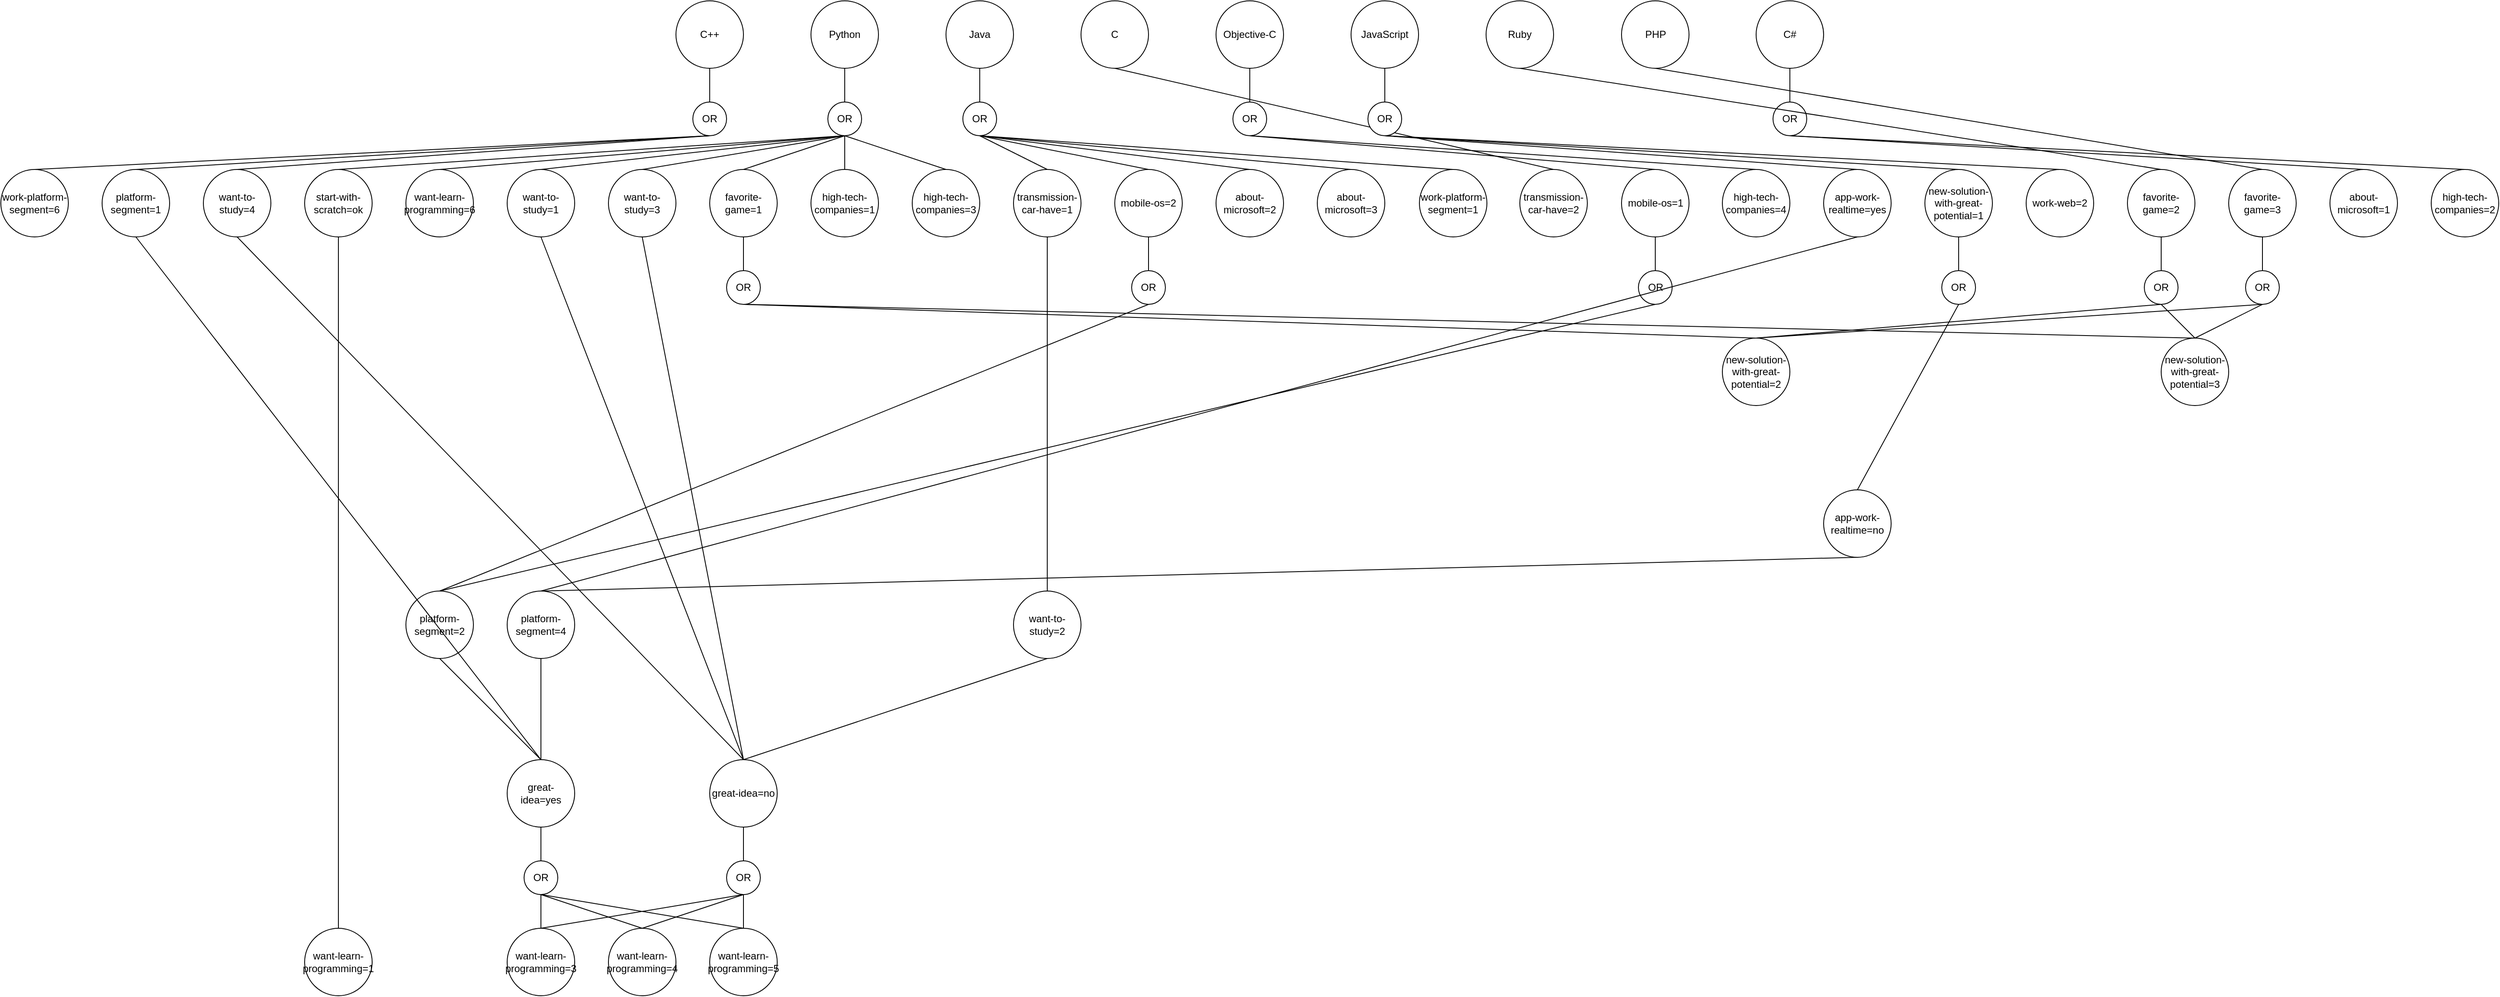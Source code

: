 <mxfile version="18.0.5" type="github">
  <diagram id="ySFJeYouwfIqecCgFOsG" name="Page-1">
    <mxGraphModel dx="2990" dy="1442" grid="1" gridSize="10" guides="1" tooltips="1" connect="1" arrows="1" fold="1" page="1" pageScale="1" pageWidth="827" pageHeight="1169" math="0" shadow="0">
      <root>
        <mxCell id="0" />
        <mxCell id="1" parent="0" />
        <mxCell id="vEQTfBxCxNn2xn9pjMhN-1" value="C++" style="ellipse;whiteSpace=wrap;html=1;aspect=fixed;" vertex="1" parent="1">
          <mxGeometry x="120" y="160" width="80" height="80" as="geometry" />
        </mxCell>
        <mxCell id="vEQTfBxCxNn2xn9pjMhN-2" value="Python" style="ellipse;whiteSpace=wrap;html=1;aspect=fixed;" vertex="1" parent="1">
          <mxGeometry x="280" y="160" width="80" height="80" as="geometry" />
        </mxCell>
        <mxCell id="vEQTfBxCxNn2xn9pjMhN-3" value="Java" style="ellipse;whiteSpace=wrap;html=1;aspect=fixed;" vertex="1" parent="1">
          <mxGeometry x="440" y="160" width="80" height="80" as="geometry" />
        </mxCell>
        <mxCell id="vEQTfBxCxNn2xn9pjMhN-4" value="C" style="ellipse;whiteSpace=wrap;html=1;aspect=fixed;" vertex="1" parent="1">
          <mxGeometry x="600" y="160" width="80" height="80" as="geometry" />
        </mxCell>
        <mxCell id="vEQTfBxCxNn2xn9pjMhN-6" value="Objective-C" style="ellipse;whiteSpace=wrap;html=1;aspect=fixed;" vertex="1" parent="1">
          <mxGeometry x="760" y="160" width="80" height="80" as="geometry" />
        </mxCell>
        <mxCell id="vEQTfBxCxNn2xn9pjMhN-7" value="JavaScript" style="ellipse;whiteSpace=wrap;html=1;aspect=fixed;" vertex="1" parent="1">
          <mxGeometry x="920" y="160" width="80" height="80" as="geometry" />
        </mxCell>
        <mxCell id="vEQTfBxCxNn2xn9pjMhN-8" value="Ruby" style="ellipse;whiteSpace=wrap;html=1;aspect=fixed;" vertex="1" parent="1">
          <mxGeometry x="1080" y="160" width="80" height="80" as="geometry" />
        </mxCell>
        <mxCell id="vEQTfBxCxNn2xn9pjMhN-9" value="PHP" style="ellipse;whiteSpace=wrap;html=1;aspect=fixed;" vertex="1" parent="1">
          <mxGeometry x="1240.5" y="160" width="80" height="80" as="geometry" />
        </mxCell>
        <mxCell id="vEQTfBxCxNn2xn9pjMhN-10" value="C#" style="ellipse;whiteSpace=wrap;html=1;aspect=fixed;" vertex="1" parent="1">
          <mxGeometry x="1400" y="160" width="80" height="80" as="geometry" />
        </mxCell>
        <mxCell id="vEQTfBxCxNn2xn9pjMhN-12" value="OR" style="ellipse;whiteSpace=wrap;html=1;aspect=fixed;" vertex="1" parent="1">
          <mxGeometry x="140" y="280" width="40" height="40" as="geometry" />
        </mxCell>
        <mxCell id="vEQTfBxCxNn2xn9pjMhN-13" value="" style="endArrow=none;html=1;rounded=0;entryX=0.5;entryY=1;entryDx=0;entryDy=0;exitX=0.5;exitY=0;exitDx=0;exitDy=0;" edge="1" parent="1" source="vEQTfBxCxNn2xn9pjMhN-12" target="vEQTfBxCxNn2xn9pjMhN-1">
          <mxGeometry width="50" height="50" relative="1" as="geometry">
            <mxPoint x="70" y="340" as="sourcePoint" />
            <mxPoint x="120" y="290" as="targetPoint" />
          </mxGeometry>
        </mxCell>
        <mxCell id="vEQTfBxCxNn2xn9pjMhN-15" value="want-to-study=4" style="ellipse;whiteSpace=wrap;html=1;aspect=fixed;" vertex="1" parent="1">
          <mxGeometry x="-440" y="360" width="80" height="80" as="geometry" />
        </mxCell>
        <mxCell id="vEQTfBxCxNn2xn9pjMhN-16" value="platform-segment=1" style="ellipse;whiteSpace=wrap;html=1;aspect=fixed;" vertex="1" parent="1">
          <mxGeometry x="-560" y="360" width="80" height="80" as="geometry" />
        </mxCell>
        <mxCell id="vEQTfBxCxNn2xn9pjMhN-17" value="work-platform-segment=6" style="ellipse;whiteSpace=wrap;html=1;aspect=fixed;" vertex="1" parent="1">
          <mxGeometry x="-680" y="360" width="80" height="80" as="geometry" />
        </mxCell>
        <mxCell id="vEQTfBxCxNn2xn9pjMhN-18" value="" style="endArrow=none;html=1;rounded=0;entryX=0.5;entryY=1;entryDx=0;entryDy=0;exitX=0.5;exitY=0;exitDx=0;exitDy=0;" edge="1" parent="1" source="vEQTfBxCxNn2xn9pjMhN-15" target="vEQTfBxCxNn2xn9pjMhN-12">
          <mxGeometry width="50" height="50" relative="1" as="geometry">
            <mxPoint x="240" y="470" as="sourcePoint" />
            <mxPoint x="290" y="420" as="targetPoint" />
            <Array as="points" />
          </mxGeometry>
        </mxCell>
        <mxCell id="vEQTfBxCxNn2xn9pjMhN-19" value="" style="endArrow=none;html=1;rounded=0;exitX=0.5;exitY=0;exitDx=0;exitDy=0;entryX=0.5;entryY=1;entryDx=0;entryDy=0;" edge="1" parent="1" source="vEQTfBxCxNn2xn9pjMhN-16" target="vEQTfBxCxNn2xn9pjMhN-12">
          <mxGeometry width="50" height="50" relative="1" as="geometry">
            <mxPoint x="50" y="325" as="sourcePoint" />
            <mxPoint x="100" y="275" as="targetPoint" />
          </mxGeometry>
        </mxCell>
        <mxCell id="vEQTfBxCxNn2xn9pjMhN-20" value="" style="endArrow=none;html=1;rounded=0;entryX=0.5;entryY=1;entryDx=0;entryDy=0;exitX=0.5;exitY=0;exitDx=0;exitDy=0;" edge="1" parent="1" source="vEQTfBxCxNn2xn9pjMhN-17" target="vEQTfBxCxNn2xn9pjMhN-12">
          <mxGeometry width="50" height="50" relative="1" as="geometry">
            <mxPoint x="240" y="470" as="sourcePoint" />
            <mxPoint x="290" y="420" as="targetPoint" />
          </mxGeometry>
        </mxCell>
        <mxCell id="vEQTfBxCxNn2xn9pjMhN-21" value="OR" style="ellipse;whiteSpace=wrap;html=1;aspect=fixed;" vertex="1" parent="1">
          <mxGeometry x="300" y="280" width="40" height="40" as="geometry" />
        </mxCell>
        <mxCell id="vEQTfBxCxNn2xn9pjMhN-22" value="start-with-scratch=ok" style="ellipse;whiteSpace=wrap;html=1;aspect=fixed;" vertex="1" parent="1">
          <mxGeometry x="-320" y="360" width="80" height="80" as="geometry" />
        </mxCell>
        <mxCell id="vEQTfBxCxNn2xn9pjMhN-23" value="want-learn-programming=6" style="ellipse;whiteSpace=wrap;html=1;aspect=fixed;" vertex="1" parent="1">
          <mxGeometry x="-200" y="360" width="80" height="80" as="geometry" />
        </mxCell>
        <mxCell id="vEQTfBxCxNn2xn9pjMhN-24" value="" style="endArrow=none;html=1;rounded=0;exitX=0.5;exitY=0;exitDx=0;exitDy=0;entryX=0.5;entryY=1;entryDx=0;entryDy=0;" edge="1" parent="1" source="vEQTfBxCxNn2xn9pjMhN-22" target="vEQTfBxCxNn2xn9pjMhN-21">
          <mxGeometry width="50" height="50" relative="1" as="geometry">
            <mxPoint x="500" y="480" as="sourcePoint" />
            <mxPoint x="550" y="430" as="targetPoint" />
          </mxGeometry>
        </mxCell>
        <mxCell id="vEQTfBxCxNn2xn9pjMhN-25" value="" style="endArrow=none;html=1;rounded=0;entryX=0.5;entryY=1;entryDx=0;entryDy=0;exitX=0.5;exitY=0;exitDx=0;exitDy=0;" edge="1" parent="1" source="vEQTfBxCxNn2xn9pjMhN-21" target="vEQTfBxCxNn2xn9pjMhN-2">
          <mxGeometry width="50" height="50" relative="1" as="geometry">
            <mxPoint x="500" y="480" as="sourcePoint" />
            <mxPoint x="550" y="430" as="targetPoint" />
          </mxGeometry>
        </mxCell>
        <mxCell id="vEQTfBxCxNn2xn9pjMhN-26" value="want-to-study=1" style="ellipse;whiteSpace=wrap;html=1;aspect=fixed;" vertex="1" parent="1">
          <mxGeometry x="-80" y="360" width="80" height="80" as="geometry" />
        </mxCell>
        <mxCell id="vEQTfBxCxNn2xn9pjMhN-27" value="want-to-study=3" style="ellipse;whiteSpace=wrap;html=1;aspect=fixed;" vertex="1" parent="1">
          <mxGeometry x="40" y="360" width="80" height="80" as="geometry" />
        </mxCell>
        <mxCell id="vEQTfBxCxNn2xn9pjMhN-28" value="" style="endArrow=none;html=1;rounded=0;exitX=0.5;exitY=0;exitDx=0;exitDy=0;entryX=0.5;entryY=1;entryDx=0;entryDy=0;" edge="1" parent="1" source="vEQTfBxCxNn2xn9pjMhN-23" target="vEQTfBxCxNn2xn9pjMhN-21">
          <mxGeometry width="50" height="50" relative="1" as="geometry">
            <mxPoint x="500" y="480" as="sourcePoint" />
            <mxPoint x="550" y="430" as="targetPoint" />
          </mxGeometry>
        </mxCell>
        <mxCell id="vEQTfBxCxNn2xn9pjMhN-29" value="" style="endArrow=none;html=1;rounded=0;exitX=0.5;exitY=0;exitDx=0;exitDy=0;entryX=0.5;entryY=1;entryDx=0;entryDy=0;" edge="1" parent="1" source="vEQTfBxCxNn2xn9pjMhN-26" target="vEQTfBxCxNn2xn9pjMhN-21">
          <mxGeometry width="50" height="50" relative="1" as="geometry">
            <mxPoint x="500" y="480" as="sourcePoint" />
            <mxPoint x="550" y="430" as="targetPoint" />
          </mxGeometry>
        </mxCell>
        <mxCell id="vEQTfBxCxNn2xn9pjMhN-30" value="" style="endArrow=none;html=1;rounded=0;exitX=0.5;exitY=0;exitDx=0;exitDy=0;entryX=0.5;entryY=1;entryDx=0;entryDy=0;" edge="1" parent="1" source="vEQTfBxCxNn2xn9pjMhN-27" target="vEQTfBxCxNn2xn9pjMhN-21">
          <mxGeometry width="50" height="50" relative="1" as="geometry">
            <mxPoint x="500" y="480" as="sourcePoint" />
            <mxPoint x="550" y="430" as="targetPoint" />
          </mxGeometry>
        </mxCell>
        <mxCell id="vEQTfBxCxNn2xn9pjMhN-31" value="favorite-game=1" style="ellipse;whiteSpace=wrap;html=1;aspect=fixed;" vertex="1" parent="1">
          <mxGeometry x="160" y="360" width="80" height="80" as="geometry" />
        </mxCell>
        <mxCell id="vEQTfBxCxNn2xn9pjMhN-32" value="high-tech-companies=1" style="ellipse;whiteSpace=wrap;html=1;aspect=fixed;" vertex="1" parent="1">
          <mxGeometry x="280" y="360" width="80" height="80" as="geometry" />
        </mxCell>
        <mxCell id="vEQTfBxCxNn2xn9pjMhN-33" value="" style="endArrow=none;html=1;rounded=0;entryX=0.5;entryY=0;entryDx=0;entryDy=0;exitX=0.5;exitY=1;exitDx=0;exitDy=0;" edge="1" parent="1" source="vEQTfBxCxNn2xn9pjMhN-21" target="vEQTfBxCxNn2xn9pjMhN-31">
          <mxGeometry width="50" height="50" relative="1" as="geometry">
            <mxPoint x="390" y="480" as="sourcePoint" />
            <mxPoint x="440" y="430" as="targetPoint" />
          </mxGeometry>
        </mxCell>
        <mxCell id="vEQTfBxCxNn2xn9pjMhN-34" value="" style="endArrow=none;html=1;rounded=0;entryX=0.5;entryY=0;entryDx=0;entryDy=0;exitX=0.5;exitY=1;exitDx=0;exitDy=0;" edge="1" parent="1" source="vEQTfBxCxNn2xn9pjMhN-21" target="vEQTfBxCxNn2xn9pjMhN-32">
          <mxGeometry width="50" height="50" relative="1" as="geometry">
            <mxPoint x="390" y="480" as="sourcePoint" />
            <mxPoint x="440" y="430" as="targetPoint" />
          </mxGeometry>
        </mxCell>
        <mxCell id="vEQTfBxCxNn2xn9pjMhN-35" value="OR" style="ellipse;whiteSpace=wrap;html=1;aspect=fixed;" vertex="1" parent="1">
          <mxGeometry x="460" y="280" width="40" height="40" as="geometry" />
        </mxCell>
        <mxCell id="vEQTfBxCxNn2xn9pjMhN-36" value="" style="endArrow=none;html=1;rounded=0;entryX=0.5;entryY=1;entryDx=0;entryDy=0;exitX=0.5;exitY=0;exitDx=0;exitDy=0;" edge="1" parent="1" source="vEQTfBxCxNn2xn9pjMhN-35" target="vEQTfBxCxNn2xn9pjMhN-3">
          <mxGeometry width="50" height="50" relative="1" as="geometry">
            <mxPoint x="590" y="480" as="sourcePoint" />
            <mxPoint x="640" y="430" as="targetPoint" />
          </mxGeometry>
        </mxCell>
        <mxCell id="vEQTfBxCxNn2xn9pjMhN-37" value="transmission-car-have=1" style="ellipse;whiteSpace=wrap;html=1;aspect=fixed;" vertex="1" parent="1">
          <mxGeometry x="520" y="360" width="80" height="80" as="geometry" />
        </mxCell>
        <mxCell id="vEQTfBxCxNn2xn9pjMhN-38" value="mobile-os=2" style="ellipse;whiteSpace=wrap;html=1;aspect=fixed;" vertex="1" parent="1">
          <mxGeometry x="640" y="360" width="80" height="80" as="geometry" />
        </mxCell>
        <mxCell id="vEQTfBxCxNn2xn9pjMhN-39" value="about-microsoft=2" style="ellipse;whiteSpace=wrap;html=1;aspect=fixed;" vertex="1" parent="1">
          <mxGeometry x="760" y="360" width="80" height="80" as="geometry" />
        </mxCell>
        <mxCell id="vEQTfBxCxNn2xn9pjMhN-40" value="high-tech-companies=3" style="ellipse;whiteSpace=wrap;html=1;aspect=fixed;" vertex="1" parent="1">
          <mxGeometry x="400" y="360" width="80" height="80" as="geometry" />
        </mxCell>
        <mxCell id="vEQTfBxCxNn2xn9pjMhN-41" value="" style="endArrow=none;html=1;rounded=0;entryX=0.5;entryY=0;entryDx=0;entryDy=0;exitX=0.5;exitY=1;exitDx=0;exitDy=0;" edge="1" parent="1" source="vEQTfBxCxNn2xn9pjMhN-21" target="vEQTfBxCxNn2xn9pjMhN-40">
          <mxGeometry width="50" height="50" relative="1" as="geometry">
            <mxPoint x="590" y="480" as="sourcePoint" />
            <mxPoint x="640" y="430" as="targetPoint" />
          </mxGeometry>
        </mxCell>
        <mxCell id="vEQTfBxCxNn2xn9pjMhN-42" value="about-microsoft=3" style="ellipse;whiteSpace=wrap;html=1;aspect=fixed;" vertex="1" parent="1">
          <mxGeometry x="880" y="360" width="80" height="80" as="geometry" />
        </mxCell>
        <mxCell id="vEQTfBxCxNn2xn9pjMhN-43" value="work-platform-segment=1" style="ellipse;whiteSpace=wrap;html=1;aspect=fixed;" vertex="1" parent="1">
          <mxGeometry x="1001" y="360" width="80" height="80" as="geometry" />
        </mxCell>
        <mxCell id="vEQTfBxCxNn2xn9pjMhN-44" value="" style="endArrow=none;html=1;rounded=0;exitX=0.5;exitY=0;exitDx=0;exitDy=0;entryX=0.5;entryY=1;entryDx=0;entryDy=0;" edge="1" parent="1" source="vEQTfBxCxNn2xn9pjMhN-37" target="vEQTfBxCxNn2xn9pjMhN-35">
          <mxGeometry width="50" height="50" relative="1" as="geometry">
            <mxPoint x="850" y="480" as="sourcePoint" />
            <mxPoint x="900" y="430" as="targetPoint" />
          </mxGeometry>
        </mxCell>
        <mxCell id="vEQTfBxCxNn2xn9pjMhN-45" value="" style="endArrow=none;html=1;rounded=0;entryX=0.5;entryY=0;entryDx=0;entryDy=0;exitX=0.5;exitY=1;exitDx=0;exitDy=0;" edge="1" parent="1" source="vEQTfBxCxNn2xn9pjMhN-35" target="vEQTfBxCxNn2xn9pjMhN-38">
          <mxGeometry width="50" height="50" relative="1" as="geometry">
            <mxPoint x="850" y="480" as="sourcePoint" />
            <mxPoint x="900" y="430" as="targetPoint" />
          </mxGeometry>
        </mxCell>
        <mxCell id="vEQTfBxCxNn2xn9pjMhN-46" value="" style="endArrow=none;html=1;rounded=0;entryX=0.5;entryY=0;entryDx=0;entryDy=0;exitX=0.5;exitY=1;exitDx=0;exitDy=0;" edge="1" parent="1" source="vEQTfBxCxNn2xn9pjMhN-35" target="vEQTfBxCxNn2xn9pjMhN-39">
          <mxGeometry width="50" height="50" relative="1" as="geometry">
            <mxPoint x="850" y="480" as="sourcePoint" />
            <mxPoint x="900" y="430" as="targetPoint" />
          </mxGeometry>
        </mxCell>
        <mxCell id="vEQTfBxCxNn2xn9pjMhN-47" value="" style="endArrow=none;html=1;rounded=0;entryX=0.5;entryY=0;entryDx=0;entryDy=0;exitX=0.5;exitY=1;exitDx=0;exitDy=0;" edge="1" parent="1" source="vEQTfBxCxNn2xn9pjMhN-35" target="vEQTfBxCxNn2xn9pjMhN-42">
          <mxGeometry width="50" height="50" relative="1" as="geometry">
            <mxPoint x="850" y="480" as="sourcePoint" />
            <mxPoint x="900" y="430" as="targetPoint" />
          </mxGeometry>
        </mxCell>
        <mxCell id="vEQTfBxCxNn2xn9pjMhN-48" value="" style="endArrow=none;html=1;rounded=0;entryX=0.5;entryY=0;entryDx=0;entryDy=0;exitX=0.5;exitY=1;exitDx=0;exitDy=0;" edge="1" parent="1" source="vEQTfBxCxNn2xn9pjMhN-35" target="vEQTfBxCxNn2xn9pjMhN-43">
          <mxGeometry width="50" height="50" relative="1" as="geometry">
            <mxPoint x="850" y="480" as="sourcePoint" />
            <mxPoint x="900" y="430" as="targetPoint" />
          </mxGeometry>
        </mxCell>
        <mxCell id="vEQTfBxCxNn2xn9pjMhN-50" value="transmission-car-have=2" style="ellipse;whiteSpace=wrap;html=1;aspect=fixed;" vertex="1" parent="1">
          <mxGeometry x="1120" y="360" width="80" height="80" as="geometry" />
        </mxCell>
        <mxCell id="vEQTfBxCxNn2xn9pjMhN-51" value="" style="endArrow=none;html=1;rounded=0;entryX=0.5;entryY=0;entryDx=0;entryDy=0;exitX=0.5;exitY=1;exitDx=0;exitDy=0;" edge="1" parent="1" source="vEQTfBxCxNn2xn9pjMhN-4" target="vEQTfBxCxNn2xn9pjMhN-50">
          <mxGeometry width="50" height="50" relative="1" as="geometry">
            <mxPoint x="850" y="480" as="sourcePoint" />
            <mxPoint x="900" y="430" as="targetPoint" />
          </mxGeometry>
        </mxCell>
        <mxCell id="vEQTfBxCxNn2xn9pjMhN-52" value="OR" style="ellipse;whiteSpace=wrap;html=1;aspect=fixed;" vertex="1" parent="1">
          <mxGeometry x="780" y="280" width="40" height="40" as="geometry" />
        </mxCell>
        <mxCell id="vEQTfBxCxNn2xn9pjMhN-53" value="OR" style="ellipse;whiteSpace=wrap;html=1;aspect=fixed;" vertex="1" parent="1">
          <mxGeometry x="940" y="280" width="40" height="40" as="geometry" />
        </mxCell>
        <mxCell id="vEQTfBxCxNn2xn9pjMhN-54" value="OR" style="ellipse;whiteSpace=wrap;html=1;aspect=fixed;" vertex="1" parent="1">
          <mxGeometry x="1420" y="280" width="40" height="40" as="geometry" />
        </mxCell>
        <mxCell id="vEQTfBxCxNn2xn9pjMhN-56" value="mobile-os=1" style="ellipse;whiteSpace=wrap;html=1;aspect=fixed;" vertex="1" parent="1">
          <mxGeometry x="1240.5" y="360" width="80" height="80" as="geometry" />
        </mxCell>
        <mxCell id="vEQTfBxCxNn2xn9pjMhN-57" value="high-tech-companies=4" style="ellipse;whiteSpace=wrap;html=1;aspect=fixed;" vertex="1" parent="1">
          <mxGeometry x="1360" y="360" width="80" height="80" as="geometry" />
        </mxCell>
        <mxCell id="vEQTfBxCxNn2xn9pjMhN-58" value="" style="endArrow=none;html=1;rounded=0;exitX=0.5;exitY=0;exitDx=0;exitDy=0;entryX=0.5;entryY=1;entryDx=0;entryDy=0;" edge="1" parent="1" source="vEQTfBxCxNn2xn9pjMhN-52" target="vEQTfBxCxNn2xn9pjMhN-6">
          <mxGeometry width="50" height="50" relative="1" as="geometry">
            <mxPoint x="860" y="470" as="sourcePoint" />
            <mxPoint x="910" y="420" as="targetPoint" />
          </mxGeometry>
        </mxCell>
        <mxCell id="vEQTfBxCxNn2xn9pjMhN-59" value="" style="endArrow=none;html=1;rounded=0;entryX=0.5;entryY=1;entryDx=0;entryDy=0;exitX=0.5;exitY=0;exitDx=0;exitDy=0;" edge="1" parent="1" source="vEQTfBxCxNn2xn9pjMhN-56" target="vEQTfBxCxNn2xn9pjMhN-52">
          <mxGeometry width="50" height="50" relative="1" as="geometry">
            <mxPoint x="860" y="470" as="sourcePoint" />
            <mxPoint x="910" y="420" as="targetPoint" />
          </mxGeometry>
        </mxCell>
        <mxCell id="vEQTfBxCxNn2xn9pjMhN-60" value="" style="endArrow=none;html=1;rounded=0;entryX=0.5;entryY=1;entryDx=0;entryDy=0;exitX=0.5;exitY=0;exitDx=0;exitDy=0;" edge="1" parent="1" source="vEQTfBxCxNn2xn9pjMhN-57" target="vEQTfBxCxNn2xn9pjMhN-52">
          <mxGeometry width="50" height="50" relative="1" as="geometry">
            <mxPoint x="860" y="470" as="sourcePoint" />
            <mxPoint x="910" y="420" as="targetPoint" />
          </mxGeometry>
        </mxCell>
        <mxCell id="vEQTfBxCxNn2xn9pjMhN-61" value="app-work-realtime=yes" style="ellipse;whiteSpace=wrap;html=1;aspect=fixed;" vertex="1" parent="1">
          <mxGeometry x="1480" y="360" width="80" height="80" as="geometry" />
        </mxCell>
        <mxCell id="vEQTfBxCxNn2xn9pjMhN-62" value="new-solution-with-great-potential=1" style="ellipse;whiteSpace=wrap;html=1;aspect=fixed;" vertex="1" parent="1">
          <mxGeometry x="1600" y="360" width="80" height="80" as="geometry" />
        </mxCell>
        <mxCell id="vEQTfBxCxNn2xn9pjMhN-63" value="work-web=2" style="ellipse;whiteSpace=wrap;html=1;aspect=fixed;" vertex="1" parent="1">
          <mxGeometry x="1720" y="360" width="80" height="80" as="geometry" />
        </mxCell>
        <mxCell id="vEQTfBxCxNn2xn9pjMhN-64" value="" style="endArrow=none;html=1;rounded=0;exitX=0.5;exitY=0;exitDx=0;exitDy=0;entryX=0.5;entryY=1;entryDx=0;entryDy=0;" edge="1" parent="1" source="vEQTfBxCxNn2xn9pjMhN-53" target="vEQTfBxCxNn2xn9pjMhN-7">
          <mxGeometry width="50" height="50" relative="1" as="geometry">
            <mxPoint x="1410" y="470" as="sourcePoint" />
            <mxPoint x="1460" y="420" as="targetPoint" />
          </mxGeometry>
        </mxCell>
        <mxCell id="vEQTfBxCxNn2xn9pjMhN-65" value="" style="endArrow=none;html=1;rounded=0;exitX=0.5;exitY=1;exitDx=0;exitDy=0;entryX=0.5;entryY=0;entryDx=0;entryDy=0;" edge="1" parent="1" source="vEQTfBxCxNn2xn9pjMhN-53" target="vEQTfBxCxNn2xn9pjMhN-61">
          <mxGeometry width="50" height="50" relative="1" as="geometry">
            <mxPoint x="1410" y="470" as="sourcePoint" />
            <mxPoint x="1460" y="420" as="targetPoint" />
          </mxGeometry>
        </mxCell>
        <mxCell id="vEQTfBxCxNn2xn9pjMhN-66" value="" style="endArrow=none;html=1;rounded=0;exitX=0.5;exitY=1;exitDx=0;exitDy=0;entryX=0.5;entryY=0;entryDx=0;entryDy=0;" edge="1" parent="1" source="vEQTfBxCxNn2xn9pjMhN-53" target="vEQTfBxCxNn2xn9pjMhN-62">
          <mxGeometry width="50" height="50" relative="1" as="geometry">
            <mxPoint x="1410" y="470" as="sourcePoint" />
            <mxPoint x="1460" y="420" as="targetPoint" />
          </mxGeometry>
        </mxCell>
        <mxCell id="vEQTfBxCxNn2xn9pjMhN-67" value="" style="endArrow=none;html=1;rounded=0;exitX=0.5;exitY=1;exitDx=0;exitDy=0;entryX=0.5;entryY=0;entryDx=0;entryDy=0;" edge="1" parent="1" source="vEQTfBxCxNn2xn9pjMhN-53" target="vEQTfBxCxNn2xn9pjMhN-63">
          <mxGeometry width="50" height="50" relative="1" as="geometry">
            <mxPoint x="1410" y="470" as="sourcePoint" />
            <mxPoint x="1460" y="420" as="targetPoint" />
          </mxGeometry>
        </mxCell>
        <mxCell id="vEQTfBxCxNn2xn9pjMhN-68" value="favorite-game=2" style="ellipse;whiteSpace=wrap;html=1;aspect=fixed;" vertex="1" parent="1">
          <mxGeometry x="1840" y="360" width="80" height="80" as="geometry" />
        </mxCell>
        <mxCell id="vEQTfBxCxNn2xn9pjMhN-69" value="" style="endArrow=none;html=1;rounded=0;exitX=0.5;exitY=1;exitDx=0;exitDy=0;entryX=0.5;entryY=0;entryDx=0;entryDy=0;" edge="1" parent="1" source="vEQTfBxCxNn2xn9pjMhN-8" target="vEQTfBxCxNn2xn9pjMhN-68">
          <mxGeometry width="50" height="50" relative="1" as="geometry">
            <mxPoint x="1410" y="470" as="sourcePoint" />
            <mxPoint x="1460" y="420" as="targetPoint" />
          </mxGeometry>
        </mxCell>
        <mxCell id="vEQTfBxCxNn2xn9pjMhN-70" value="favorite-game=3" style="ellipse;whiteSpace=wrap;html=1;aspect=fixed;" vertex="1" parent="1">
          <mxGeometry x="1960" y="360" width="80" height="80" as="geometry" />
        </mxCell>
        <mxCell id="vEQTfBxCxNn2xn9pjMhN-71" value="" style="endArrow=none;html=1;rounded=0;entryX=0.5;entryY=1;entryDx=0;entryDy=0;exitX=0.5;exitY=0;exitDx=0;exitDy=0;" edge="1" parent="1" source="vEQTfBxCxNn2xn9pjMhN-70" target="vEQTfBxCxNn2xn9pjMhN-9">
          <mxGeometry width="50" height="50" relative="1" as="geometry">
            <mxPoint x="1410" y="470" as="sourcePoint" />
            <mxPoint x="1460" y="420" as="targetPoint" />
          </mxGeometry>
        </mxCell>
        <mxCell id="vEQTfBxCxNn2xn9pjMhN-72" value="" style="endArrow=none;html=1;rounded=0;entryX=0.5;entryY=1;entryDx=0;entryDy=0;exitX=0.5;exitY=0;exitDx=0;exitDy=0;" edge="1" parent="1" source="vEQTfBxCxNn2xn9pjMhN-54" target="vEQTfBxCxNn2xn9pjMhN-10">
          <mxGeometry width="50" height="50" relative="1" as="geometry">
            <mxPoint x="1410" y="470" as="sourcePoint" />
            <mxPoint x="1460" y="420" as="targetPoint" />
          </mxGeometry>
        </mxCell>
        <mxCell id="vEQTfBxCxNn2xn9pjMhN-73" value="about-microsoft=1" style="ellipse;whiteSpace=wrap;html=1;aspect=fixed;" vertex="1" parent="1">
          <mxGeometry x="2080" y="360" width="80" height="80" as="geometry" />
        </mxCell>
        <mxCell id="vEQTfBxCxNn2xn9pjMhN-74" value="high-tech-companies=2" style="ellipse;whiteSpace=wrap;html=1;aspect=fixed;" vertex="1" parent="1">
          <mxGeometry x="2200" y="360" width="80" height="80" as="geometry" />
        </mxCell>
        <mxCell id="vEQTfBxCxNn2xn9pjMhN-75" value="" style="endArrow=none;html=1;rounded=0;exitX=0.5;exitY=1;exitDx=0;exitDy=0;entryX=0.5;entryY=0;entryDx=0;entryDy=0;" edge="1" parent="1" source="vEQTfBxCxNn2xn9pjMhN-54" target="vEQTfBxCxNn2xn9pjMhN-73">
          <mxGeometry width="50" height="50" relative="1" as="geometry">
            <mxPoint x="1550" y="470" as="sourcePoint" />
            <mxPoint x="1600" y="420" as="targetPoint" />
          </mxGeometry>
        </mxCell>
        <mxCell id="vEQTfBxCxNn2xn9pjMhN-76" value="" style="endArrow=none;html=1;rounded=0;exitX=0.5;exitY=1;exitDx=0;exitDy=0;entryX=0.5;entryY=0;entryDx=0;entryDy=0;" edge="1" parent="1" source="vEQTfBxCxNn2xn9pjMhN-54" target="vEQTfBxCxNn2xn9pjMhN-74">
          <mxGeometry width="50" height="50" relative="1" as="geometry">
            <mxPoint x="1550" y="470" as="sourcePoint" />
            <mxPoint x="1600" y="420" as="targetPoint" />
          </mxGeometry>
        </mxCell>
        <mxCell id="vEQTfBxCxNn2xn9pjMhN-81" value="want-learn-programming=1" style="ellipse;whiteSpace=wrap;html=1;aspect=fixed;" vertex="1" parent="1">
          <mxGeometry x="-320" y="1260" width="80" height="80" as="geometry" />
        </mxCell>
        <mxCell id="vEQTfBxCxNn2xn9pjMhN-82" value="" style="endArrow=none;html=1;rounded=0;entryX=0.5;entryY=1;entryDx=0;entryDy=0;exitX=0.5;exitY=0;exitDx=0;exitDy=0;" edge="1" parent="1" source="vEQTfBxCxNn2xn9pjMhN-81" target="vEQTfBxCxNn2xn9pjMhN-22">
          <mxGeometry width="50" height="50" relative="1" as="geometry">
            <mxPoint x="170" y="620" as="sourcePoint" />
            <mxPoint x="220" y="570" as="targetPoint" />
          </mxGeometry>
        </mxCell>
        <mxCell id="vEQTfBxCxNn2xn9pjMhN-84" value="want-learn-programming=3" style="ellipse;whiteSpace=wrap;html=1;aspect=fixed;" vertex="1" parent="1">
          <mxGeometry x="-80" y="1260" width="80" height="80" as="geometry" />
        </mxCell>
        <mxCell id="vEQTfBxCxNn2xn9pjMhN-85" value="want-learn-programming=4" style="ellipse;whiteSpace=wrap;html=1;aspect=fixed;" vertex="1" parent="1">
          <mxGeometry x="40" y="1260" width="80" height="80" as="geometry" />
        </mxCell>
        <mxCell id="vEQTfBxCxNn2xn9pjMhN-86" value="want-learn-programming=5" style="ellipse;whiteSpace=wrap;html=1;aspect=fixed;" vertex="1" parent="1">
          <mxGeometry x="160" y="1260" width="80" height="80" as="geometry" />
        </mxCell>
        <mxCell id="vEQTfBxCxNn2xn9pjMhN-87" value="great-idea=no" style="ellipse;whiteSpace=wrap;html=1;aspect=fixed;" vertex="1" parent="1">
          <mxGeometry x="160" y="1060" width="80" height="80" as="geometry" />
        </mxCell>
        <mxCell id="vEQTfBxCxNn2xn9pjMhN-88" value="OR" style="ellipse;whiteSpace=wrap;html=1;aspect=fixed;" vertex="1" parent="1">
          <mxGeometry x="180" y="1180" width="40" height="40" as="geometry" />
        </mxCell>
        <mxCell id="vEQTfBxCxNn2xn9pjMhN-89" value="" style="endArrow=none;html=1;rounded=0;exitX=0.5;exitY=1;exitDx=0;exitDy=0;entryX=0.5;entryY=0;entryDx=0;entryDy=0;" edge="1" parent="1" source="vEQTfBxCxNn2xn9pjMhN-87" target="vEQTfBxCxNn2xn9pjMhN-88">
          <mxGeometry width="50" height="50" relative="1" as="geometry">
            <mxPoint x="290" y="1120" as="sourcePoint" />
            <mxPoint x="340" y="1070" as="targetPoint" />
          </mxGeometry>
        </mxCell>
        <mxCell id="vEQTfBxCxNn2xn9pjMhN-90" value="" style="endArrow=none;html=1;rounded=0;exitX=0.5;exitY=1;exitDx=0;exitDy=0;entryX=0.5;entryY=0;entryDx=0;entryDy=0;" edge="1" parent="1" source="vEQTfBxCxNn2xn9pjMhN-88" target="vEQTfBxCxNn2xn9pjMhN-86">
          <mxGeometry width="50" height="50" relative="1" as="geometry">
            <mxPoint x="170" y="1120" as="sourcePoint" />
            <mxPoint x="220" y="1070" as="targetPoint" />
          </mxGeometry>
        </mxCell>
        <mxCell id="vEQTfBxCxNn2xn9pjMhN-91" value="" style="endArrow=none;html=1;rounded=0;exitX=0.5;exitY=0;exitDx=0;exitDy=0;entryX=0.5;entryY=1;entryDx=0;entryDy=0;" edge="1" parent="1" source="vEQTfBxCxNn2xn9pjMhN-85" target="vEQTfBxCxNn2xn9pjMhN-88">
          <mxGeometry width="50" height="50" relative="1" as="geometry">
            <mxPoint x="170" y="1120" as="sourcePoint" />
            <mxPoint x="220" y="1070" as="targetPoint" />
          </mxGeometry>
        </mxCell>
        <mxCell id="vEQTfBxCxNn2xn9pjMhN-92" value="" style="endArrow=none;html=1;rounded=0;exitX=0.5;exitY=0;exitDx=0;exitDy=0;entryX=0.5;entryY=1;entryDx=0;entryDy=0;" edge="1" parent="1" source="vEQTfBxCxNn2xn9pjMhN-84" target="vEQTfBxCxNn2xn9pjMhN-88">
          <mxGeometry width="50" height="50" relative="1" as="geometry">
            <mxPoint x="170" y="1120" as="sourcePoint" />
            <mxPoint x="220" y="1070" as="targetPoint" />
          </mxGeometry>
        </mxCell>
        <mxCell id="vEQTfBxCxNn2xn9pjMhN-93" value="great-idea=yes" style="ellipse;whiteSpace=wrap;html=1;aspect=fixed;" vertex="1" parent="1">
          <mxGeometry x="-80" y="1060" width="80" height="80" as="geometry" />
        </mxCell>
        <mxCell id="vEQTfBxCxNn2xn9pjMhN-94" value="OR" style="ellipse;whiteSpace=wrap;html=1;aspect=fixed;" vertex="1" parent="1">
          <mxGeometry x="-60" y="1180" width="40" height="40" as="geometry" />
        </mxCell>
        <mxCell id="vEQTfBxCxNn2xn9pjMhN-95" value="" style="endArrow=none;html=1;rounded=0;exitX=0.5;exitY=1;exitDx=0;exitDy=0;entryX=0.5;entryY=0;entryDx=0;entryDy=0;" edge="1" parent="1" source="vEQTfBxCxNn2xn9pjMhN-93" target="vEQTfBxCxNn2xn9pjMhN-94">
          <mxGeometry width="50" height="50" relative="1" as="geometry">
            <mxPoint x="50" y="1120" as="sourcePoint" />
            <mxPoint x="100" y="1070" as="targetPoint" />
          </mxGeometry>
        </mxCell>
        <mxCell id="vEQTfBxCxNn2xn9pjMhN-96" value="" style="endArrow=none;html=1;rounded=0;exitX=0.5;exitY=0;exitDx=0;exitDy=0;entryX=0.5;entryY=1;entryDx=0;entryDy=0;" edge="1" parent="1" source="vEQTfBxCxNn2xn9pjMhN-84" target="vEQTfBxCxNn2xn9pjMhN-94">
          <mxGeometry width="50" height="50" relative="1" as="geometry">
            <mxPoint x="170" y="1120" as="sourcePoint" />
            <mxPoint x="220" y="1070" as="targetPoint" />
          </mxGeometry>
        </mxCell>
        <mxCell id="vEQTfBxCxNn2xn9pjMhN-97" value="" style="endArrow=none;html=1;rounded=0;exitX=0.5;exitY=0;exitDx=0;exitDy=0;entryX=0.5;entryY=1;entryDx=0;entryDy=0;" edge="1" parent="1" source="vEQTfBxCxNn2xn9pjMhN-85" target="vEQTfBxCxNn2xn9pjMhN-94">
          <mxGeometry width="50" height="50" relative="1" as="geometry">
            <mxPoint x="170" y="1120" as="sourcePoint" />
            <mxPoint x="220" y="1070" as="targetPoint" />
          </mxGeometry>
        </mxCell>
        <mxCell id="vEQTfBxCxNn2xn9pjMhN-98" value="" style="endArrow=none;html=1;rounded=0;exitX=0.5;exitY=0;exitDx=0;exitDy=0;entryX=0.5;entryY=1;entryDx=0;entryDy=0;" edge="1" parent="1" source="vEQTfBxCxNn2xn9pjMhN-86" target="vEQTfBxCxNn2xn9pjMhN-94">
          <mxGeometry width="50" height="50" relative="1" as="geometry">
            <mxPoint x="170" y="1120" as="sourcePoint" />
            <mxPoint x="220" y="1070" as="targetPoint" />
          </mxGeometry>
        </mxCell>
        <mxCell id="vEQTfBxCxNn2xn9pjMhN-99" value="" style="endArrow=none;html=1;rounded=0;exitX=0.5;exitY=0;exitDx=0;exitDy=0;entryX=0.5;entryY=1;entryDx=0;entryDy=0;" edge="1" parent="1" source="vEQTfBxCxNn2xn9pjMhN-87" target="vEQTfBxCxNn2xn9pjMhN-27">
          <mxGeometry width="50" height="50" relative="1" as="geometry">
            <mxPoint x="170" y="620" as="sourcePoint" />
            <mxPoint x="220" y="570" as="targetPoint" />
          </mxGeometry>
        </mxCell>
        <mxCell id="vEQTfBxCxNn2xn9pjMhN-100" value="" style="endArrow=none;html=1;rounded=0;entryX=0.5;entryY=0;entryDx=0;entryDy=0;exitX=0.5;exitY=1;exitDx=0;exitDy=0;" edge="1" parent="1" source="vEQTfBxCxNn2xn9pjMhN-26" target="vEQTfBxCxNn2xn9pjMhN-87">
          <mxGeometry width="50" height="50" relative="1" as="geometry">
            <mxPoint x="170" y="620" as="sourcePoint" />
            <mxPoint x="220" y="570" as="targetPoint" />
          </mxGeometry>
        </mxCell>
        <mxCell id="vEQTfBxCxNn2xn9pjMhN-102" value="want-to-study=2" style="ellipse;whiteSpace=wrap;html=1;aspect=fixed;" vertex="1" parent="1">
          <mxGeometry x="520" y="860" width="80" height="80" as="geometry" />
        </mxCell>
        <mxCell id="vEQTfBxCxNn2xn9pjMhN-103" value="" style="endArrow=none;html=1;rounded=0;exitX=0.5;exitY=0;exitDx=0;exitDy=0;entryX=0.5;entryY=1;entryDx=0;entryDy=0;" edge="1" parent="1" source="vEQTfBxCxNn2xn9pjMhN-87" target="vEQTfBxCxNn2xn9pjMhN-102">
          <mxGeometry width="50" height="50" relative="1" as="geometry">
            <mxPoint x="170" y="920" as="sourcePoint" />
            <mxPoint x="220" y="870" as="targetPoint" />
          </mxGeometry>
        </mxCell>
        <mxCell id="vEQTfBxCxNn2xn9pjMhN-104" value="" style="endArrow=none;html=1;rounded=0;entryX=0.5;entryY=0;entryDx=0;entryDy=0;exitX=0.5;exitY=1;exitDx=0;exitDy=0;" edge="1" parent="1" source="vEQTfBxCxNn2xn9pjMhN-37" target="vEQTfBxCxNn2xn9pjMhN-102">
          <mxGeometry width="50" height="50" relative="1" as="geometry">
            <mxPoint x="250" y="620" as="sourcePoint" />
            <mxPoint x="300" y="570" as="targetPoint" />
          </mxGeometry>
        </mxCell>
        <mxCell id="vEQTfBxCxNn2xn9pjMhN-105" value="" style="endArrow=none;html=1;rounded=0;exitX=0.5;exitY=1;exitDx=0;exitDy=0;entryX=0.5;entryY=0;entryDx=0;entryDy=0;" edge="1" parent="1" source="vEQTfBxCxNn2xn9pjMhN-15" target="vEQTfBxCxNn2xn9pjMhN-87">
          <mxGeometry width="50" height="50" relative="1" as="geometry">
            <mxPoint x="-70" y="600" as="sourcePoint" />
            <mxPoint x="-20" y="550" as="targetPoint" />
          </mxGeometry>
        </mxCell>
        <mxCell id="vEQTfBxCxNn2xn9pjMhN-106" value="platform-segment=2" style="ellipse;whiteSpace=wrap;html=1;aspect=fixed;" vertex="1" parent="1">
          <mxGeometry x="-200" y="860" width="80" height="80" as="geometry" />
        </mxCell>
        <mxCell id="vEQTfBxCxNn2xn9pjMhN-107" value="" style="endArrow=none;html=1;rounded=0;entryX=0.5;entryY=0;entryDx=0;entryDy=0;exitX=0.5;exitY=1;exitDx=0;exitDy=0;" edge="1" parent="1" source="vEQTfBxCxNn2xn9pjMhN-106" target="vEQTfBxCxNn2xn9pjMhN-93">
          <mxGeometry width="50" height="50" relative="1" as="geometry">
            <mxPoint x="-70" y="1120" as="sourcePoint" />
            <mxPoint x="-20" y="1070" as="targetPoint" />
          </mxGeometry>
        </mxCell>
        <mxCell id="vEQTfBxCxNn2xn9pjMhN-108" value="" style="endArrow=none;html=1;rounded=0;entryX=0.5;entryY=0;entryDx=0;entryDy=0;exitX=0.5;exitY=1;exitDx=0;exitDy=0;" edge="1" parent="1" source="vEQTfBxCxNn2xn9pjMhN-16" target="vEQTfBxCxNn2xn9pjMhN-93">
          <mxGeometry width="50" height="50" relative="1" as="geometry">
            <mxPoint x="-70" y="820" as="sourcePoint" />
            <mxPoint x="-20" y="770" as="targetPoint" />
          </mxGeometry>
        </mxCell>
        <mxCell id="vEQTfBxCxNn2xn9pjMhN-110" value="OR" style="ellipse;whiteSpace=wrap;html=1;aspect=fixed;" vertex="1" parent="1">
          <mxGeometry x="660" y="480" width="40" height="40" as="geometry" />
        </mxCell>
        <mxCell id="vEQTfBxCxNn2xn9pjMhN-111" value="" style="endArrow=none;html=1;rounded=0;exitX=0.5;exitY=0;exitDx=0;exitDy=0;entryX=0.5;entryY=1;entryDx=0;entryDy=0;" edge="1" parent="1" source="vEQTfBxCxNn2xn9pjMhN-106" target="vEQTfBxCxNn2xn9pjMhN-110">
          <mxGeometry width="50" height="50" relative="1" as="geometry">
            <mxPoint x="280" y="770" as="sourcePoint" />
            <mxPoint x="330" y="720" as="targetPoint" />
          </mxGeometry>
        </mxCell>
        <mxCell id="vEQTfBxCxNn2xn9pjMhN-112" value="" style="endArrow=none;html=1;rounded=0;entryX=0.5;entryY=0;entryDx=0;entryDy=0;exitX=0.5;exitY=1;exitDx=0;exitDy=0;" edge="1" parent="1" source="vEQTfBxCxNn2xn9pjMhN-38" target="vEQTfBxCxNn2xn9pjMhN-110">
          <mxGeometry width="50" height="50" relative="1" as="geometry">
            <mxPoint x="280" y="770" as="sourcePoint" />
            <mxPoint x="330" y="720" as="targetPoint" />
          </mxGeometry>
        </mxCell>
        <mxCell id="vEQTfBxCxNn2xn9pjMhN-113" value="OR" style="ellipse;whiteSpace=wrap;html=1;aspect=fixed;" vertex="1" parent="1">
          <mxGeometry x="1260.5" y="480" width="40" height="40" as="geometry" />
        </mxCell>
        <mxCell id="vEQTfBxCxNn2xn9pjMhN-114" value="" style="endArrow=none;html=1;rounded=0;entryX=0.5;entryY=1;entryDx=0;entryDy=0;exitX=0.5;exitY=0;exitDx=0;exitDy=0;" edge="1" parent="1" source="vEQTfBxCxNn2xn9pjMhN-113" target="vEQTfBxCxNn2xn9pjMhN-56">
          <mxGeometry width="50" height="50" relative="1" as="geometry">
            <mxPoint x="990" y="770" as="sourcePoint" />
            <mxPoint x="1040" y="720" as="targetPoint" />
          </mxGeometry>
        </mxCell>
        <mxCell id="vEQTfBxCxNn2xn9pjMhN-115" value="" style="endArrow=none;html=1;rounded=0;entryX=0.5;entryY=1;entryDx=0;entryDy=0;exitX=0.5;exitY=0;exitDx=0;exitDy=0;" edge="1" parent="1" source="vEQTfBxCxNn2xn9pjMhN-106" target="vEQTfBxCxNn2xn9pjMhN-113">
          <mxGeometry width="50" height="50" relative="1" as="geometry">
            <mxPoint x="990" y="770" as="sourcePoint" />
            <mxPoint x="1040" y="720" as="targetPoint" />
          </mxGeometry>
        </mxCell>
        <mxCell id="vEQTfBxCxNn2xn9pjMhN-116" value="platform-segment=4" style="ellipse;whiteSpace=wrap;html=1;aspect=fixed;" vertex="1" parent="1">
          <mxGeometry x="-80" y="860" width="80" height="80" as="geometry" />
        </mxCell>
        <mxCell id="vEQTfBxCxNn2xn9pjMhN-117" value="" style="endArrow=none;html=1;rounded=0;exitX=0.5;exitY=0;exitDx=0;exitDy=0;entryX=0.5;entryY=1;entryDx=0;entryDy=0;" edge="1" parent="1" source="vEQTfBxCxNn2xn9pjMhN-93" target="vEQTfBxCxNn2xn9pjMhN-116">
          <mxGeometry width="50" height="50" relative="1" as="geometry">
            <mxPoint x="90" y="1070" as="sourcePoint" />
            <mxPoint x="140" y="1020" as="targetPoint" />
          </mxGeometry>
        </mxCell>
        <mxCell id="vEQTfBxCxNn2xn9pjMhN-118" value="" style="endArrow=none;html=1;rounded=0;exitX=0.5;exitY=0;exitDx=0;exitDy=0;entryX=0.5;entryY=1;entryDx=0;entryDy=0;" edge="1" parent="1" source="vEQTfBxCxNn2xn9pjMhN-116" target="vEQTfBxCxNn2xn9pjMhN-61">
          <mxGeometry width="50" height="50" relative="1" as="geometry">
            <mxPoint x="90" y="770" as="sourcePoint" />
            <mxPoint x="140" y="720" as="targetPoint" />
          </mxGeometry>
        </mxCell>
        <mxCell id="vEQTfBxCxNn2xn9pjMhN-119" value="OR" style="ellipse;whiteSpace=wrap;html=1;aspect=fixed;" vertex="1" parent="1">
          <mxGeometry x="1620" y="480" width="40" height="40" as="geometry" />
        </mxCell>
        <mxCell id="vEQTfBxCxNn2xn9pjMhN-120" value="app-work-realtime=no" style="ellipse;whiteSpace=wrap;html=1;aspect=fixed;" vertex="1" parent="1">
          <mxGeometry x="1480" y="740" width="80" height="80" as="geometry" />
        </mxCell>
        <mxCell id="vEQTfBxCxNn2xn9pjMhN-121" value="" style="endArrow=none;html=1;rounded=0;exitX=0.5;exitY=0;exitDx=0;exitDy=0;entryX=0.5;entryY=1;entryDx=0;entryDy=0;" edge="1" parent="1" source="vEQTfBxCxNn2xn9pjMhN-120" target="vEQTfBxCxNn2xn9pjMhN-119">
          <mxGeometry width="50" height="50" relative="1" as="geometry">
            <mxPoint x="1570" y="660" as="sourcePoint" />
            <mxPoint x="1620" y="610" as="targetPoint" />
          </mxGeometry>
        </mxCell>
        <mxCell id="vEQTfBxCxNn2xn9pjMhN-122" value="" style="endArrow=none;html=1;rounded=0;entryX=0.5;entryY=1;entryDx=0;entryDy=0;exitX=0.5;exitY=0;exitDx=0;exitDy=0;" edge="1" parent="1" source="vEQTfBxCxNn2xn9pjMhN-119" target="vEQTfBxCxNn2xn9pjMhN-62">
          <mxGeometry width="50" height="50" relative="1" as="geometry">
            <mxPoint x="1570" y="660" as="sourcePoint" />
            <mxPoint x="1620" y="610" as="targetPoint" />
          </mxGeometry>
        </mxCell>
        <mxCell id="vEQTfBxCxNn2xn9pjMhN-123" value="" style="endArrow=none;html=1;rounded=0;entryX=0.5;entryY=1;entryDx=0;entryDy=0;exitX=0.5;exitY=0;exitDx=0;exitDy=0;" edge="1" parent="1" source="vEQTfBxCxNn2xn9pjMhN-116" target="vEQTfBxCxNn2xn9pjMhN-120">
          <mxGeometry width="50" height="50" relative="1" as="geometry">
            <mxPoint x="930" y="840" as="sourcePoint" />
            <mxPoint x="980" y="790" as="targetPoint" />
          </mxGeometry>
        </mxCell>
        <mxCell id="vEQTfBxCxNn2xn9pjMhN-124" value="new-solution-with-great-potential=2" style="ellipse;whiteSpace=wrap;html=1;aspect=fixed;" vertex="1" parent="1">
          <mxGeometry x="1360" y="560" width="80" height="80" as="geometry" />
        </mxCell>
        <mxCell id="vEQTfBxCxNn2xn9pjMhN-125" value="new-solution-with-great-potential=3" style="ellipse;whiteSpace=wrap;html=1;aspect=fixed;" vertex="1" parent="1">
          <mxGeometry x="1880" y="560" width="80" height="80" as="geometry" />
        </mxCell>
        <mxCell id="vEQTfBxCxNn2xn9pjMhN-126" value="OR" style="ellipse;whiteSpace=wrap;html=1;aspect=fixed;" vertex="1" parent="1">
          <mxGeometry x="1860" y="480" width="40" height="40" as="geometry" />
        </mxCell>
        <mxCell id="vEQTfBxCxNn2xn9pjMhN-127" value="OR" style="ellipse;whiteSpace=wrap;html=1;aspect=fixed;" vertex="1" parent="1">
          <mxGeometry x="1980" y="480" width="40" height="40" as="geometry" />
        </mxCell>
        <mxCell id="vEQTfBxCxNn2xn9pjMhN-128" value="OR" style="ellipse;whiteSpace=wrap;html=1;aspect=fixed;" vertex="1" parent="1">
          <mxGeometry x="180" y="480" width="40" height="40" as="geometry" />
        </mxCell>
        <mxCell id="vEQTfBxCxNn2xn9pjMhN-129" value="" style="endArrow=none;html=1;rounded=0;entryX=0.5;entryY=1;entryDx=0;entryDy=0;exitX=0.5;exitY=0;exitDx=0;exitDy=0;" edge="1" parent="1" source="vEQTfBxCxNn2xn9pjMhN-128" target="vEQTfBxCxNn2xn9pjMhN-31">
          <mxGeometry width="50" height="50" relative="1" as="geometry">
            <mxPoint x="570" y="760" as="sourcePoint" />
            <mxPoint x="620" y="710" as="targetPoint" />
          </mxGeometry>
        </mxCell>
        <mxCell id="vEQTfBxCxNn2xn9pjMhN-130" value="" style="endArrow=none;html=1;rounded=0;entryX=0.5;entryY=1;entryDx=0;entryDy=0;exitX=0.5;exitY=0;exitDx=0;exitDy=0;" edge="1" parent="1" source="vEQTfBxCxNn2xn9pjMhN-124" target="vEQTfBxCxNn2xn9pjMhN-128">
          <mxGeometry width="50" height="50" relative="1" as="geometry">
            <mxPoint x="570" y="760" as="sourcePoint" />
            <mxPoint x="620" y="710" as="targetPoint" />
          </mxGeometry>
        </mxCell>
        <mxCell id="vEQTfBxCxNn2xn9pjMhN-131" value="" style="endArrow=none;html=1;rounded=0;exitX=0.5;exitY=1;exitDx=0;exitDy=0;entryX=0.5;entryY=0;entryDx=0;entryDy=0;" edge="1" parent="1" source="vEQTfBxCxNn2xn9pjMhN-128" target="vEQTfBxCxNn2xn9pjMhN-125">
          <mxGeometry width="50" height="50" relative="1" as="geometry">
            <mxPoint x="1130" y="770" as="sourcePoint" />
            <mxPoint x="1180" y="720" as="targetPoint" />
          </mxGeometry>
        </mxCell>
        <mxCell id="vEQTfBxCxNn2xn9pjMhN-132" value="" style="endArrow=none;html=1;rounded=0;entryX=0.5;entryY=1;entryDx=0;entryDy=0;exitX=0.5;exitY=0;exitDx=0;exitDy=0;" edge="1" parent="1" source="vEQTfBxCxNn2xn9pjMhN-126" target="vEQTfBxCxNn2xn9pjMhN-68">
          <mxGeometry width="50" height="50" relative="1" as="geometry">
            <mxPoint x="1350" y="770" as="sourcePoint" />
            <mxPoint x="1400" y="720" as="targetPoint" />
          </mxGeometry>
        </mxCell>
        <mxCell id="vEQTfBxCxNn2xn9pjMhN-133" value="" style="endArrow=none;html=1;rounded=0;entryX=0.5;entryY=1;entryDx=0;entryDy=0;exitX=0.5;exitY=0;exitDx=0;exitDy=0;" edge="1" parent="1" source="vEQTfBxCxNn2xn9pjMhN-127" target="vEQTfBxCxNn2xn9pjMhN-70">
          <mxGeometry width="50" height="50" relative="1" as="geometry">
            <mxPoint x="1350" y="770" as="sourcePoint" />
            <mxPoint x="1400" y="720" as="targetPoint" />
          </mxGeometry>
        </mxCell>
        <mxCell id="vEQTfBxCxNn2xn9pjMhN-134" value="" style="endArrow=none;html=1;rounded=0;entryX=0.5;entryY=1;entryDx=0;entryDy=0;exitX=0.5;exitY=0;exitDx=0;exitDy=0;" edge="1" parent="1" source="vEQTfBxCxNn2xn9pjMhN-124" target="vEQTfBxCxNn2xn9pjMhN-126">
          <mxGeometry width="50" height="50" relative="1" as="geometry">
            <mxPoint x="1350" y="770" as="sourcePoint" />
            <mxPoint x="1400" y="720" as="targetPoint" />
          </mxGeometry>
        </mxCell>
        <mxCell id="vEQTfBxCxNn2xn9pjMhN-135" value="" style="endArrow=none;html=1;rounded=0;entryX=0.5;entryY=1;entryDx=0;entryDy=0;exitX=0.5;exitY=0;exitDx=0;exitDy=0;" edge="1" parent="1" source="vEQTfBxCxNn2xn9pjMhN-125" target="vEQTfBxCxNn2xn9pjMhN-126">
          <mxGeometry width="50" height="50" relative="1" as="geometry">
            <mxPoint x="1350" y="770" as="sourcePoint" />
            <mxPoint x="1400" y="720" as="targetPoint" />
          </mxGeometry>
        </mxCell>
        <mxCell id="vEQTfBxCxNn2xn9pjMhN-136" value="" style="endArrow=none;html=1;rounded=0;entryX=0.5;entryY=1;entryDx=0;entryDy=0;exitX=0.5;exitY=0;exitDx=0;exitDy=0;" edge="1" parent="1" source="vEQTfBxCxNn2xn9pjMhN-124" target="vEQTfBxCxNn2xn9pjMhN-127">
          <mxGeometry width="50" height="50" relative="1" as="geometry">
            <mxPoint x="1400" y="640" as="sourcePoint" />
            <mxPoint x="1400" y="720" as="targetPoint" />
          </mxGeometry>
        </mxCell>
        <mxCell id="vEQTfBxCxNn2xn9pjMhN-137" value="" style="endArrow=none;html=1;rounded=0;entryX=0.5;entryY=1;entryDx=0;entryDy=0;exitX=0.5;exitY=0;exitDx=0;exitDy=0;" edge="1" parent="1" source="vEQTfBxCxNn2xn9pjMhN-125" target="vEQTfBxCxNn2xn9pjMhN-127">
          <mxGeometry width="50" height="50" relative="1" as="geometry">
            <mxPoint x="1350" y="770" as="sourcePoint" />
            <mxPoint x="1400" y="720" as="targetPoint" />
          </mxGeometry>
        </mxCell>
      </root>
    </mxGraphModel>
  </diagram>
</mxfile>
